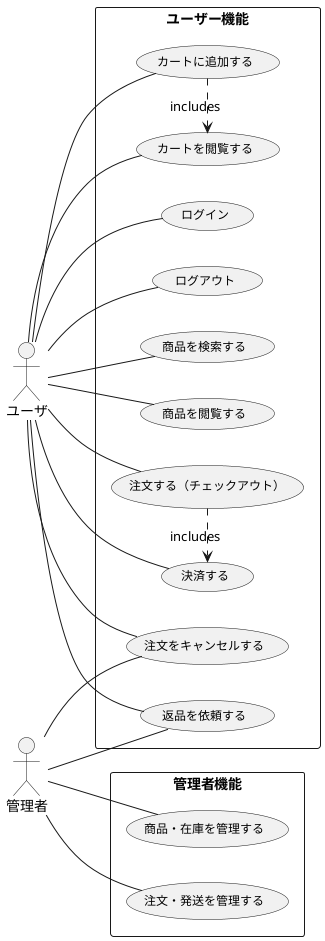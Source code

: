 @startuml usecase_ec
left to right direction
skinparam usecase {
  FontSize 12
}

actor ユーザ as User
actor 管理者 as Admin

rectangle "ユーザー機能" {
  usecase UC01 as "ログイン"
  usecase UC02 as "ログアウト"
  usecase UC03 as "商品を検索する"
  usecase UC04 as "商品を閲覧する"
  usecase UC05 as "カートに追加する"
  usecase UC06 as "カートを閲覧する"
  usecase UC07 as "注文する（チェックアウト）"
  usecase UC08 as "注文をキャンセルする"
  usecase UC09 as "返品を依頼する"
  usecase UC10 as "決済する"
}

rectangle "管理者機能" {
  usecase UC11 as "商品・在庫を管理する"
  usecase UC12 as "注文・発送を管理する"
}

User -- UC01
User -- UC02
User -- UC03
User -- UC04
User -- UC05
User -- UC06
User -- UC07
User -- UC08
User -- UC09
User -- UC10

Admin -- UC11
Admin -- UC12
Admin -- UC08
Admin -- UC09

UC07 .> UC10 : includes
UC05 .> UC06 : includes

@enduml